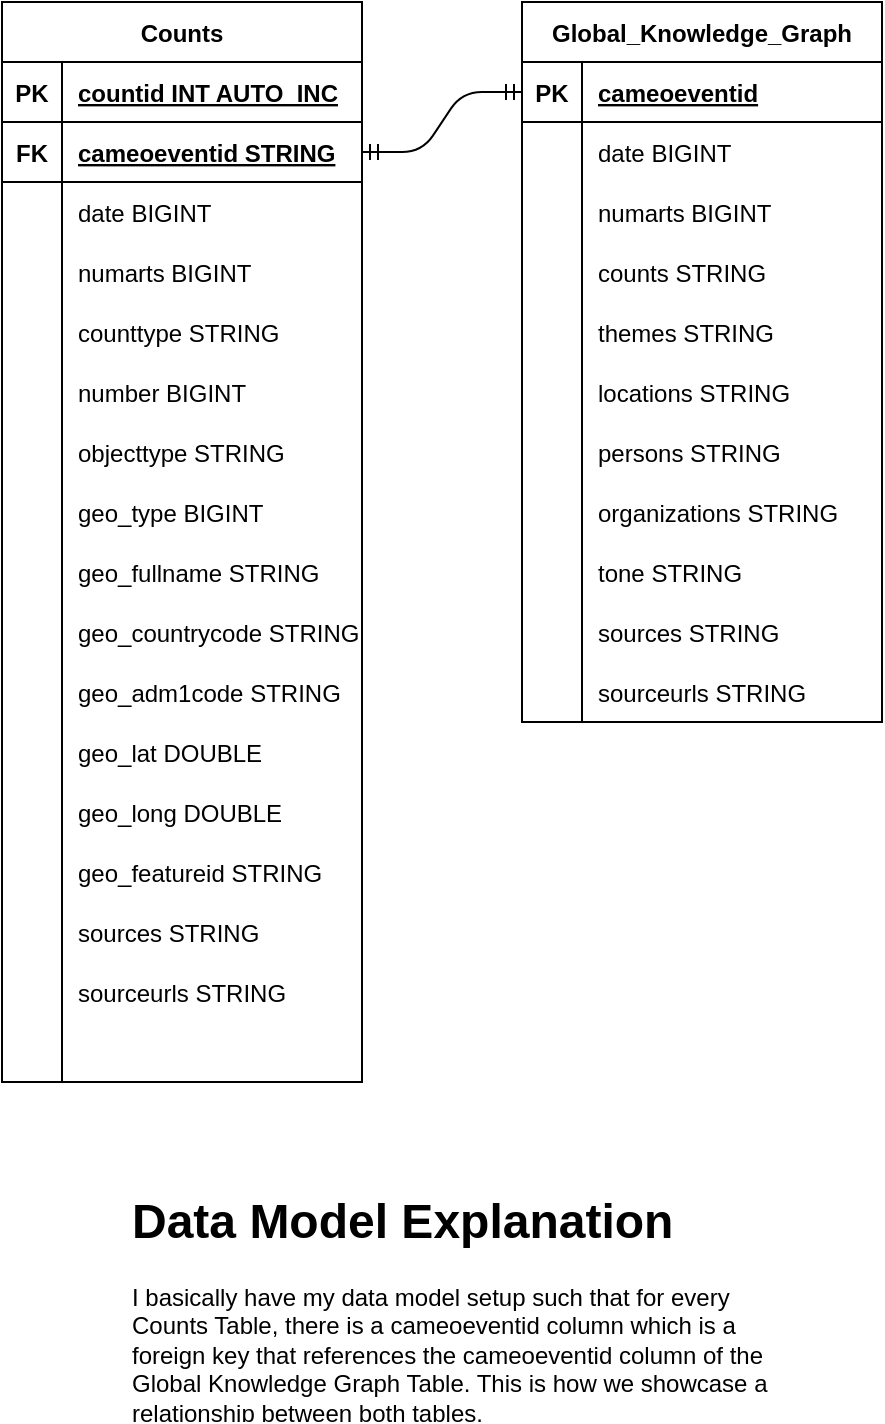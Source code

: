 <mxfile version="15.1.4" type="github">
  <diagram id="u0gE8_pFC1o_tlVE37AL" name="Page-1">
    <mxGraphModel dx="622" dy="804" grid="1" gridSize="10" guides="1" tooltips="1" connect="1" arrows="1" fold="1" page="1" pageScale="1" pageWidth="827" pageHeight="1169" math="0" shadow="0">
      <root>
        <mxCell id="0" />
        <mxCell id="1" parent="0" />
        <mxCell id="3Matykc286qjPJwfB0TX-6" value="Counts" style="shape=table;startSize=30;container=1;collapsible=1;childLayout=tableLayout;fixedRows=1;rowLines=0;fontStyle=1;align=center;resizeLast=1;" parent="1" vertex="1">
          <mxGeometry x="170" y="30" width="180" height="540" as="geometry" />
        </mxCell>
        <mxCell id="3Matykc286qjPJwfB0TX-51" value="" style="shape=partialRectangle;collapsible=0;dropTarget=0;pointerEvents=0;fillColor=none;top=0;left=0;bottom=1;right=0;points=[[0,0.5],[1,0.5]];portConstraint=eastwest;" parent="3Matykc286qjPJwfB0TX-6" vertex="1">
          <mxGeometry y="30" width="180" height="30" as="geometry" />
        </mxCell>
        <mxCell id="3Matykc286qjPJwfB0TX-52" value="PK" style="shape=partialRectangle;connectable=0;fillColor=none;top=0;left=0;bottom=0;right=0;fontStyle=1;overflow=hidden;" parent="3Matykc286qjPJwfB0TX-51" vertex="1">
          <mxGeometry width="30" height="30" as="geometry" />
        </mxCell>
        <mxCell id="3Matykc286qjPJwfB0TX-53" value="countid INT AUTO_INC" style="shape=partialRectangle;connectable=0;fillColor=none;top=0;left=0;bottom=0;right=0;align=left;spacingLeft=6;fontStyle=5;overflow=hidden;" parent="3Matykc286qjPJwfB0TX-51" vertex="1">
          <mxGeometry x="30" width="150" height="30" as="geometry" />
        </mxCell>
        <mxCell id="3Matykc286qjPJwfB0TX-7" value="" style="shape=partialRectangle;collapsible=0;dropTarget=0;pointerEvents=0;fillColor=none;top=0;left=0;bottom=1;right=0;points=[[0,0.5],[1,0.5]];portConstraint=eastwest;" parent="3Matykc286qjPJwfB0TX-6" vertex="1">
          <mxGeometry y="60" width="180" height="30" as="geometry" />
        </mxCell>
        <mxCell id="3Matykc286qjPJwfB0TX-8" value="FK" style="shape=partialRectangle;connectable=0;fillColor=none;top=0;left=0;bottom=0;right=0;fontStyle=1;overflow=hidden;" parent="3Matykc286qjPJwfB0TX-7" vertex="1">
          <mxGeometry width="30" height="30" as="geometry" />
        </mxCell>
        <mxCell id="3Matykc286qjPJwfB0TX-9" value="cameoeventid STRING" style="shape=partialRectangle;connectable=0;fillColor=none;top=0;left=0;bottom=0;right=0;align=left;spacingLeft=6;fontStyle=5;overflow=hidden;" parent="3Matykc286qjPJwfB0TX-7" vertex="1">
          <mxGeometry x="30" width="150" height="30" as="geometry" />
        </mxCell>
        <mxCell id="3Matykc286qjPJwfB0TX-10" value="" style="shape=partialRectangle;collapsible=0;dropTarget=0;pointerEvents=0;fillColor=none;top=0;left=0;bottom=0;right=0;points=[[0,0.5],[1,0.5]];portConstraint=eastwest;" parent="3Matykc286qjPJwfB0TX-6" vertex="1">
          <mxGeometry y="90" width="180" height="30" as="geometry" />
        </mxCell>
        <mxCell id="3Matykc286qjPJwfB0TX-11" value="" style="shape=partialRectangle;connectable=0;fillColor=none;top=0;left=0;bottom=0;right=0;editable=1;overflow=hidden;" parent="3Matykc286qjPJwfB0TX-10" vertex="1">
          <mxGeometry width="30" height="30" as="geometry" />
        </mxCell>
        <mxCell id="3Matykc286qjPJwfB0TX-12" value="date BIGINT" style="shape=partialRectangle;connectable=0;fillColor=none;top=0;left=0;bottom=0;right=0;align=left;spacingLeft=6;overflow=hidden;" parent="3Matykc286qjPJwfB0TX-10" vertex="1">
          <mxGeometry x="30" width="150" height="30" as="geometry" />
        </mxCell>
        <mxCell id="3Matykc286qjPJwfB0TX-13" value="" style="shape=partialRectangle;collapsible=0;dropTarget=0;pointerEvents=0;fillColor=none;top=0;left=0;bottom=0;right=0;points=[[0,0.5],[1,0.5]];portConstraint=eastwest;" parent="3Matykc286qjPJwfB0TX-6" vertex="1">
          <mxGeometry y="120" width="180" height="30" as="geometry" />
        </mxCell>
        <mxCell id="3Matykc286qjPJwfB0TX-14" value="" style="shape=partialRectangle;connectable=0;fillColor=none;top=0;left=0;bottom=0;right=0;editable=1;overflow=hidden;" parent="3Matykc286qjPJwfB0TX-13" vertex="1">
          <mxGeometry width="30" height="30" as="geometry" />
        </mxCell>
        <mxCell id="3Matykc286qjPJwfB0TX-15" value="numarts BIGINT" style="shape=partialRectangle;connectable=0;fillColor=none;top=0;left=0;bottom=0;right=0;align=left;spacingLeft=6;overflow=hidden;" parent="3Matykc286qjPJwfB0TX-13" vertex="1">
          <mxGeometry x="30" width="150" height="30" as="geometry" />
        </mxCell>
        <mxCell id="831TG5BITO7kDIrfOAK6-2" value="" style="shape=partialRectangle;collapsible=0;dropTarget=0;pointerEvents=0;fillColor=none;top=0;left=0;bottom=0;right=0;points=[[0,0.5],[1,0.5]];portConstraint=eastwest;" parent="3Matykc286qjPJwfB0TX-6" vertex="1">
          <mxGeometry y="150" width="180" height="30" as="geometry" />
        </mxCell>
        <mxCell id="831TG5BITO7kDIrfOAK6-3" value="" style="shape=partialRectangle;connectable=0;fillColor=none;top=0;left=0;bottom=0;right=0;editable=1;overflow=hidden;" parent="831TG5BITO7kDIrfOAK6-2" vertex="1">
          <mxGeometry width="30" height="30" as="geometry" />
        </mxCell>
        <mxCell id="831TG5BITO7kDIrfOAK6-4" value="counttype STRING" style="shape=partialRectangle;connectable=0;fillColor=none;top=0;left=0;bottom=0;right=0;align=left;spacingLeft=6;overflow=hidden;" parent="831TG5BITO7kDIrfOAK6-2" vertex="1">
          <mxGeometry x="30" width="150" height="30" as="geometry" />
        </mxCell>
        <mxCell id="831TG5BITO7kDIrfOAK6-5" value="" style="shape=partialRectangle;collapsible=0;dropTarget=0;pointerEvents=0;fillColor=none;top=0;left=0;bottom=0;right=0;points=[[0,0.5],[1,0.5]];portConstraint=eastwest;" parent="3Matykc286qjPJwfB0TX-6" vertex="1">
          <mxGeometry y="180" width="180" height="30" as="geometry" />
        </mxCell>
        <mxCell id="831TG5BITO7kDIrfOAK6-6" value="" style="shape=partialRectangle;connectable=0;fillColor=none;top=0;left=0;bottom=0;right=0;editable=1;overflow=hidden;" parent="831TG5BITO7kDIrfOAK6-5" vertex="1">
          <mxGeometry width="30" height="30" as="geometry" />
        </mxCell>
        <mxCell id="831TG5BITO7kDIrfOAK6-7" value="number BIGINT" style="shape=partialRectangle;connectable=0;fillColor=none;top=0;left=0;bottom=0;right=0;align=left;spacingLeft=6;overflow=hidden;" parent="831TG5BITO7kDIrfOAK6-5" vertex="1">
          <mxGeometry x="30" width="150" height="30" as="geometry" />
        </mxCell>
        <mxCell id="831TG5BITO7kDIrfOAK6-8" value="" style="shape=partialRectangle;collapsible=0;dropTarget=0;pointerEvents=0;fillColor=none;top=0;left=0;bottom=0;right=0;points=[[0,0.5],[1,0.5]];portConstraint=eastwest;" parent="3Matykc286qjPJwfB0TX-6" vertex="1">
          <mxGeometry y="210" width="180" height="30" as="geometry" />
        </mxCell>
        <mxCell id="831TG5BITO7kDIrfOAK6-9" value="" style="shape=partialRectangle;connectable=0;fillColor=none;top=0;left=0;bottom=0;right=0;editable=1;overflow=hidden;" parent="831TG5BITO7kDIrfOAK6-8" vertex="1">
          <mxGeometry width="30" height="30" as="geometry" />
        </mxCell>
        <mxCell id="831TG5BITO7kDIrfOAK6-10" value="objecttype STRING" style="shape=partialRectangle;connectable=0;fillColor=none;top=0;left=0;bottom=0;right=0;align=left;spacingLeft=6;overflow=hidden;" parent="831TG5BITO7kDIrfOAK6-8" vertex="1">
          <mxGeometry x="30" width="150" height="30" as="geometry" />
        </mxCell>
        <mxCell id="831TG5BITO7kDIrfOAK6-11" value="" style="shape=partialRectangle;collapsible=0;dropTarget=0;pointerEvents=0;fillColor=none;top=0;left=0;bottom=0;right=0;points=[[0,0.5],[1,0.5]];portConstraint=eastwest;" parent="3Matykc286qjPJwfB0TX-6" vertex="1">
          <mxGeometry y="240" width="180" height="30" as="geometry" />
        </mxCell>
        <mxCell id="831TG5BITO7kDIrfOAK6-12" value="" style="shape=partialRectangle;connectable=0;fillColor=none;top=0;left=0;bottom=0;right=0;editable=1;overflow=hidden;" parent="831TG5BITO7kDIrfOAK6-11" vertex="1">
          <mxGeometry width="30" height="30" as="geometry" />
        </mxCell>
        <mxCell id="831TG5BITO7kDIrfOAK6-13" value="geo_type BIGINT" style="shape=partialRectangle;connectable=0;fillColor=none;top=0;left=0;bottom=0;right=0;align=left;spacingLeft=6;overflow=hidden;" parent="831TG5BITO7kDIrfOAK6-11" vertex="1">
          <mxGeometry x="30" width="150" height="30" as="geometry" />
        </mxCell>
        <mxCell id="831TG5BITO7kDIrfOAK6-14" value="" style="shape=partialRectangle;collapsible=0;dropTarget=0;pointerEvents=0;fillColor=none;top=0;left=0;bottom=0;right=0;points=[[0,0.5],[1,0.5]];portConstraint=eastwest;" parent="3Matykc286qjPJwfB0TX-6" vertex="1">
          <mxGeometry y="270" width="180" height="30" as="geometry" />
        </mxCell>
        <mxCell id="831TG5BITO7kDIrfOAK6-15" value="" style="shape=partialRectangle;connectable=0;fillColor=none;top=0;left=0;bottom=0;right=0;editable=1;overflow=hidden;" parent="831TG5BITO7kDIrfOAK6-14" vertex="1">
          <mxGeometry width="30" height="30" as="geometry" />
        </mxCell>
        <mxCell id="831TG5BITO7kDIrfOAK6-16" value="geo_fullname STRING" style="shape=partialRectangle;connectable=0;fillColor=none;top=0;left=0;bottom=0;right=0;align=left;spacingLeft=6;overflow=hidden;" parent="831TG5BITO7kDIrfOAK6-14" vertex="1">
          <mxGeometry x="30" width="150" height="30" as="geometry" />
        </mxCell>
        <mxCell id="831TG5BITO7kDIrfOAK6-17" value="" style="shape=partialRectangle;collapsible=0;dropTarget=0;pointerEvents=0;fillColor=none;top=0;left=0;bottom=0;right=0;points=[[0,0.5],[1,0.5]];portConstraint=eastwest;" parent="3Matykc286qjPJwfB0TX-6" vertex="1">
          <mxGeometry y="300" width="180" height="30" as="geometry" />
        </mxCell>
        <mxCell id="831TG5BITO7kDIrfOAK6-18" value="" style="shape=partialRectangle;connectable=0;fillColor=none;top=0;left=0;bottom=0;right=0;editable=1;overflow=hidden;" parent="831TG5BITO7kDIrfOAK6-17" vertex="1">
          <mxGeometry width="30" height="30" as="geometry" />
        </mxCell>
        <mxCell id="831TG5BITO7kDIrfOAK6-19" value="geo_countrycode STRING" style="shape=partialRectangle;connectable=0;fillColor=none;top=0;left=0;bottom=0;right=0;align=left;spacingLeft=6;overflow=hidden;" parent="831TG5BITO7kDIrfOAK6-17" vertex="1">
          <mxGeometry x="30" width="150" height="30" as="geometry" />
        </mxCell>
        <mxCell id="831TG5BITO7kDIrfOAK6-20" value="" style="shape=partialRectangle;collapsible=0;dropTarget=0;pointerEvents=0;fillColor=none;top=0;left=0;bottom=0;right=0;points=[[0,0.5],[1,0.5]];portConstraint=eastwest;" parent="3Matykc286qjPJwfB0TX-6" vertex="1">
          <mxGeometry y="330" width="180" height="30" as="geometry" />
        </mxCell>
        <mxCell id="831TG5BITO7kDIrfOAK6-21" value="" style="shape=partialRectangle;connectable=0;fillColor=none;top=0;left=0;bottom=0;right=0;editable=1;overflow=hidden;" parent="831TG5BITO7kDIrfOAK6-20" vertex="1">
          <mxGeometry width="30" height="30" as="geometry" />
        </mxCell>
        <mxCell id="831TG5BITO7kDIrfOAK6-22" value="geo_adm1code STRING" style="shape=partialRectangle;connectable=0;fillColor=none;top=0;left=0;bottom=0;right=0;align=left;spacingLeft=6;overflow=hidden;" parent="831TG5BITO7kDIrfOAK6-20" vertex="1">
          <mxGeometry x="30" width="150" height="30" as="geometry" />
        </mxCell>
        <mxCell id="831TG5BITO7kDIrfOAK6-23" value="" style="shape=partialRectangle;collapsible=0;dropTarget=0;pointerEvents=0;fillColor=none;top=0;left=0;bottom=0;right=0;points=[[0,0.5],[1,0.5]];portConstraint=eastwest;" parent="3Matykc286qjPJwfB0TX-6" vertex="1">
          <mxGeometry y="360" width="180" height="30" as="geometry" />
        </mxCell>
        <mxCell id="831TG5BITO7kDIrfOAK6-24" value="" style="shape=partialRectangle;connectable=0;fillColor=none;top=0;left=0;bottom=0;right=0;editable=1;overflow=hidden;" parent="831TG5BITO7kDIrfOAK6-23" vertex="1">
          <mxGeometry width="30" height="30" as="geometry" />
        </mxCell>
        <mxCell id="831TG5BITO7kDIrfOAK6-25" value="geo_lat DOUBLE" style="shape=partialRectangle;connectable=0;fillColor=none;top=0;left=0;bottom=0;right=0;align=left;spacingLeft=6;overflow=hidden;" parent="831TG5BITO7kDIrfOAK6-23" vertex="1">
          <mxGeometry x="30" width="150" height="30" as="geometry" />
        </mxCell>
        <mxCell id="831TG5BITO7kDIrfOAK6-26" value="" style="shape=partialRectangle;collapsible=0;dropTarget=0;pointerEvents=0;fillColor=none;top=0;left=0;bottom=0;right=0;points=[[0,0.5],[1,0.5]];portConstraint=eastwest;" parent="3Matykc286qjPJwfB0TX-6" vertex="1">
          <mxGeometry y="390" width="180" height="30" as="geometry" />
        </mxCell>
        <mxCell id="831TG5BITO7kDIrfOAK6-27" value="" style="shape=partialRectangle;connectable=0;fillColor=none;top=0;left=0;bottom=0;right=0;editable=1;overflow=hidden;" parent="831TG5BITO7kDIrfOAK6-26" vertex="1">
          <mxGeometry width="30" height="30" as="geometry" />
        </mxCell>
        <mxCell id="831TG5BITO7kDIrfOAK6-28" value="geo_long DOUBLE" style="shape=partialRectangle;connectable=0;fillColor=none;top=0;left=0;bottom=0;right=0;align=left;spacingLeft=6;overflow=hidden;" parent="831TG5BITO7kDIrfOAK6-26" vertex="1">
          <mxGeometry x="30" width="150" height="30" as="geometry" />
        </mxCell>
        <mxCell id="831TG5BITO7kDIrfOAK6-29" value="" style="shape=partialRectangle;collapsible=0;dropTarget=0;pointerEvents=0;fillColor=none;top=0;left=0;bottom=0;right=0;points=[[0,0.5],[1,0.5]];portConstraint=eastwest;" parent="3Matykc286qjPJwfB0TX-6" vertex="1">
          <mxGeometry y="420" width="180" height="30" as="geometry" />
        </mxCell>
        <mxCell id="831TG5BITO7kDIrfOAK6-30" value="" style="shape=partialRectangle;connectable=0;fillColor=none;top=0;left=0;bottom=0;right=0;editable=1;overflow=hidden;" parent="831TG5BITO7kDIrfOAK6-29" vertex="1">
          <mxGeometry width="30" height="30" as="geometry" />
        </mxCell>
        <mxCell id="831TG5BITO7kDIrfOAK6-31" value="geo_featureid STRING" style="shape=partialRectangle;connectable=0;fillColor=none;top=0;left=0;bottom=0;right=0;align=left;spacingLeft=6;overflow=hidden;" parent="831TG5BITO7kDIrfOAK6-29" vertex="1">
          <mxGeometry x="30" width="150" height="30" as="geometry" />
        </mxCell>
        <mxCell id="831TG5BITO7kDIrfOAK6-33" value="" style="shape=partialRectangle;collapsible=0;dropTarget=0;pointerEvents=0;fillColor=none;top=0;left=0;bottom=0;right=0;points=[[0,0.5],[1,0.5]];portConstraint=eastwest;" parent="3Matykc286qjPJwfB0TX-6" vertex="1">
          <mxGeometry y="450" width="180" height="30" as="geometry" />
        </mxCell>
        <mxCell id="831TG5BITO7kDIrfOAK6-34" value="" style="shape=partialRectangle;connectable=0;fillColor=none;top=0;left=0;bottom=0;right=0;editable=1;overflow=hidden;" parent="831TG5BITO7kDIrfOAK6-33" vertex="1">
          <mxGeometry width="30" height="30" as="geometry" />
        </mxCell>
        <mxCell id="831TG5BITO7kDIrfOAK6-35" value="sources STRING" style="shape=partialRectangle;connectable=0;fillColor=none;top=0;left=0;bottom=0;right=0;align=left;spacingLeft=6;overflow=hidden;" parent="831TG5BITO7kDIrfOAK6-33" vertex="1">
          <mxGeometry x="30" width="150" height="30" as="geometry" />
        </mxCell>
        <mxCell id="831TG5BITO7kDIrfOAK6-36" value="" style="shape=partialRectangle;collapsible=0;dropTarget=0;pointerEvents=0;fillColor=none;top=0;left=0;bottom=0;right=0;points=[[0,0.5],[1,0.5]];portConstraint=eastwest;" parent="3Matykc286qjPJwfB0TX-6" vertex="1">
          <mxGeometry y="480" width="180" height="30" as="geometry" />
        </mxCell>
        <mxCell id="831TG5BITO7kDIrfOAK6-37" value="" style="shape=partialRectangle;connectable=0;fillColor=none;top=0;left=0;bottom=0;right=0;editable=1;overflow=hidden;" parent="831TG5BITO7kDIrfOAK6-36" vertex="1">
          <mxGeometry width="30" height="30" as="geometry" />
        </mxCell>
        <mxCell id="831TG5BITO7kDIrfOAK6-38" value="sourceurls STRING" style="shape=partialRectangle;connectable=0;fillColor=none;top=0;left=0;bottom=0;right=0;align=left;spacingLeft=6;overflow=hidden;" parent="831TG5BITO7kDIrfOAK6-36" vertex="1">
          <mxGeometry x="30" width="150" height="30" as="geometry" />
        </mxCell>
        <mxCell id="3Matykc286qjPJwfB0TX-16" value="" style="shape=partialRectangle;collapsible=0;dropTarget=0;pointerEvents=0;fillColor=none;top=0;left=0;bottom=0;right=0;points=[[0,0.5],[1,0.5]];portConstraint=eastwest;" parent="3Matykc286qjPJwfB0TX-6" vertex="1">
          <mxGeometry y="510" width="180" height="30" as="geometry" />
        </mxCell>
        <mxCell id="3Matykc286qjPJwfB0TX-17" value="" style="shape=partialRectangle;connectable=0;fillColor=none;top=0;left=0;bottom=0;right=0;editable=1;overflow=hidden;" parent="3Matykc286qjPJwfB0TX-16" vertex="1">
          <mxGeometry width="30" height="30" as="geometry" />
        </mxCell>
        <mxCell id="3Matykc286qjPJwfB0TX-18" value="" style="shape=partialRectangle;connectable=0;fillColor=none;top=0;left=0;bottom=0;right=0;align=left;spacingLeft=6;overflow=hidden;" parent="3Matykc286qjPJwfB0TX-16" vertex="1">
          <mxGeometry x="30" width="150" height="30" as="geometry" />
        </mxCell>
        <mxCell id="3Matykc286qjPJwfB0TX-23" value="Global_Knowledge_Graph" style="shape=table;startSize=30;container=1;collapsible=1;childLayout=tableLayout;fixedRows=1;rowLines=0;fontStyle=1;align=center;resizeLast=1;" parent="1" vertex="1">
          <mxGeometry x="430" y="30" width="180" height="360" as="geometry" />
        </mxCell>
        <mxCell id="3Matykc286qjPJwfB0TX-24" value="" style="shape=partialRectangle;collapsible=0;dropTarget=0;pointerEvents=0;fillColor=none;top=0;left=0;bottom=1;right=0;points=[[0,0.5],[1,0.5]];portConstraint=eastwest;" parent="3Matykc286qjPJwfB0TX-23" vertex="1">
          <mxGeometry y="30" width="180" height="30" as="geometry" />
        </mxCell>
        <mxCell id="3Matykc286qjPJwfB0TX-25" value="PK" style="shape=partialRectangle;connectable=0;fillColor=none;top=0;left=0;bottom=0;right=0;fontStyle=1;overflow=hidden;" parent="3Matykc286qjPJwfB0TX-24" vertex="1">
          <mxGeometry width="30" height="30" as="geometry" />
        </mxCell>
        <mxCell id="3Matykc286qjPJwfB0TX-26" value="cameoeventid" style="shape=partialRectangle;connectable=0;fillColor=none;top=0;left=0;bottom=0;right=0;align=left;spacingLeft=6;fontStyle=5;overflow=hidden;" parent="3Matykc286qjPJwfB0TX-24" vertex="1">
          <mxGeometry x="30" width="150" height="30" as="geometry" />
        </mxCell>
        <mxCell id="3Matykc286qjPJwfB0TX-27" value="" style="shape=partialRectangle;collapsible=0;dropTarget=0;pointerEvents=0;fillColor=none;top=0;left=0;bottom=0;right=0;points=[[0,0.5],[1,0.5]];portConstraint=eastwest;" parent="3Matykc286qjPJwfB0TX-23" vertex="1">
          <mxGeometry y="60" width="180" height="30" as="geometry" />
        </mxCell>
        <mxCell id="3Matykc286qjPJwfB0TX-28" value="" style="shape=partialRectangle;connectable=0;fillColor=none;top=0;left=0;bottom=0;right=0;editable=1;overflow=hidden;" parent="3Matykc286qjPJwfB0TX-27" vertex="1">
          <mxGeometry width="30" height="30" as="geometry" />
        </mxCell>
        <mxCell id="3Matykc286qjPJwfB0TX-29" value="date BIGINT" style="shape=partialRectangle;connectable=0;fillColor=none;top=0;left=0;bottom=0;right=0;align=left;spacingLeft=6;overflow=hidden;" parent="3Matykc286qjPJwfB0TX-27" vertex="1">
          <mxGeometry x="30" width="150" height="30" as="geometry" />
        </mxCell>
        <mxCell id="3Matykc286qjPJwfB0TX-30" value="" style="shape=partialRectangle;collapsible=0;dropTarget=0;pointerEvents=0;fillColor=none;top=0;left=0;bottom=0;right=0;points=[[0,0.5],[1,0.5]];portConstraint=eastwest;" parent="3Matykc286qjPJwfB0TX-23" vertex="1">
          <mxGeometry y="90" width="180" height="30" as="geometry" />
        </mxCell>
        <mxCell id="3Matykc286qjPJwfB0TX-31" value="" style="shape=partialRectangle;connectable=0;fillColor=none;top=0;left=0;bottom=0;right=0;editable=1;overflow=hidden;" parent="3Matykc286qjPJwfB0TX-30" vertex="1">
          <mxGeometry width="30" height="30" as="geometry" />
        </mxCell>
        <mxCell id="3Matykc286qjPJwfB0TX-32" value="numarts BIGINT" style="shape=partialRectangle;connectable=0;fillColor=none;top=0;left=0;bottom=0;right=0;align=left;spacingLeft=6;overflow=hidden;" parent="3Matykc286qjPJwfB0TX-30" vertex="1">
          <mxGeometry x="30" width="150" height="30" as="geometry" />
        </mxCell>
        <mxCell id="3Matykc286qjPJwfB0TX-33" value="" style="shape=partialRectangle;collapsible=0;dropTarget=0;pointerEvents=0;fillColor=none;top=0;left=0;bottom=0;right=0;points=[[0,0.5],[1,0.5]];portConstraint=eastwest;" parent="3Matykc286qjPJwfB0TX-23" vertex="1">
          <mxGeometry y="120" width="180" height="30" as="geometry" />
        </mxCell>
        <mxCell id="3Matykc286qjPJwfB0TX-34" value="" style="shape=partialRectangle;connectable=0;fillColor=none;top=0;left=0;bottom=0;right=0;editable=1;overflow=hidden;" parent="3Matykc286qjPJwfB0TX-33" vertex="1">
          <mxGeometry width="30" height="30" as="geometry" />
        </mxCell>
        <mxCell id="3Matykc286qjPJwfB0TX-35" value="counts STRING" style="shape=partialRectangle;connectable=0;fillColor=none;top=0;left=0;bottom=0;right=0;align=left;spacingLeft=6;overflow=hidden;" parent="3Matykc286qjPJwfB0TX-33" vertex="1">
          <mxGeometry x="30" width="150" height="30" as="geometry" />
        </mxCell>
        <mxCell id="831TG5BITO7kDIrfOAK6-39" value="" style="shape=partialRectangle;collapsible=0;dropTarget=0;pointerEvents=0;fillColor=none;top=0;left=0;bottom=0;right=0;points=[[0,0.5],[1,0.5]];portConstraint=eastwest;" parent="3Matykc286qjPJwfB0TX-23" vertex="1">
          <mxGeometry y="150" width="180" height="30" as="geometry" />
        </mxCell>
        <mxCell id="831TG5BITO7kDIrfOAK6-40" value="" style="shape=partialRectangle;connectable=0;fillColor=none;top=0;left=0;bottom=0;right=0;editable=1;overflow=hidden;" parent="831TG5BITO7kDIrfOAK6-39" vertex="1">
          <mxGeometry width="30" height="30" as="geometry" />
        </mxCell>
        <mxCell id="831TG5BITO7kDIrfOAK6-41" value="themes STRING" style="shape=partialRectangle;connectable=0;fillColor=none;top=0;left=0;bottom=0;right=0;align=left;spacingLeft=6;overflow=hidden;" parent="831TG5BITO7kDIrfOAK6-39" vertex="1">
          <mxGeometry x="30" width="150" height="30" as="geometry" />
        </mxCell>
        <mxCell id="831TG5BITO7kDIrfOAK6-42" value="" style="shape=partialRectangle;collapsible=0;dropTarget=0;pointerEvents=0;fillColor=none;top=0;left=0;bottom=0;right=0;points=[[0,0.5],[1,0.5]];portConstraint=eastwest;" parent="3Matykc286qjPJwfB0TX-23" vertex="1">
          <mxGeometry y="180" width="180" height="30" as="geometry" />
        </mxCell>
        <mxCell id="831TG5BITO7kDIrfOAK6-43" value="" style="shape=partialRectangle;connectable=0;fillColor=none;top=0;left=0;bottom=0;right=0;editable=1;overflow=hidden;" parent="831TG5BITO7kDIrfOAK6-42" vertex="1">
          <mxGeometry width="30" height="30" as="geometry" />
        </mxCell>
        <mxCell id="831TG5BITO7kDIrfOAK6-44" value="locations STRING" style="shape=partialRectangle;connectable=0;fillColor=none;top=0;left=0;bottom=0;right=0;align=left;spacingLeft=6;overflow=hidden;" parent="831TG5BITO7kDIrfOAK6-42" vertex="1">
          <mxGeometry x="30" width="150" height="30" as="geometry" />
        </mxCell>
        <mxCell id="831TG5BITO7kDIrfOAK6-45" value="" style="shape=partialRectangle;collapsible=0;dropTarget=0;pointerEvents=0;fillColor=none;top=0;left=0;bottom=0;right=0;points=[[0,0.5],[1,0.5]];portConstraint=eastwest;" parent="3Matykc286qjPJwfB0TX-23" vertex="1">
          <mxGeometry y="210" width="180" height="30" as="geometry" />
        </mxCell>
        <mxCell id="831TG5BITO7kDIrfOAK6-46" value="" style="shape=partialRectangle;connectable=0;fillColor=none;top=0;left=0;bottom=0;right=0;editable=1;overflow=hidden;" parent="831TG5BITO7kDIrfOAK6-45" vertex="1">
          <mxGeometry width="30" height="30" as="geometry" />
        </mxCell>
        <mxCell id="831TG5BITO7kDIrfOAK6-47" value="persons STRING" style="shape=partialRectangle;connectable=0;fillColor=none;top=0;left=0;bottom=0;right=0;align=left;spacingLeft=6;overflow=hidden;" parent="831TG5BITO7kDIrfOAK6-45" vertex="1">
          <mxGeometry x="30" width="150" height="30" as="geometry" />
        </mxCell>
        <mxCell id="831TG5BITO7kDIrfOAK6-48" value="" style="shape=partialRectangle;collapsible=0;dropTarget=0;pointerEvents=0;fillColor=none;top=0;left=0;bottom=0;right=0;points=[[0,0.5],[1,0.5]];portConstraint=eastwest;" parent="3Matykc286qjPJwfB0TX-23" vertex="1">
          <mxGeometry y="240" width="180" height="30" as="geometry" />
        </mxCell>
        <mxCell id="831TG5BITO7kDIrfOAK6-49" value="" style="shape=partialRectangle;connectable=0;fillColor=none;top=0;left=0;bottom=0;right=0;editable=1;overflow=hidden;" parent="831TG5BITO7kDIrfOAK6-48" vertex="1">
          <mxGeometry width="30" height="30" as="geometry" />
        </mxCell>
        <mxCell id="831TG5BITO7kDIrfOAK6-50" value="organizations STRING" style="shape=partialRectangle;connectable=0;fillColor=none;top=0;left=0;bottom=0;right=0;align=left;spacingLeft=6;overflow=hidden;" parent="831TG5BITO7kDIrfOAK6-48" vertex="1">
          <mxGeometry x="30" width="150" height="30" as="geometry" />
        </mxCell>
        <mxCell id="831TG5BITO7kDIrfOAK6-51" value="" style="shape=partialRectangle;collapsible=0;dropTarget=0;pointerEvents=0;fillColor=none;top=0;left=0;bottom=0;right=0;points=[[0,0.5],[1,0.5]];portConstraint=eastwest;" parent="3Matykc286qjPJwfB0TX-23" vertex="1">
          <mxGeometry y="270" width="180" height="30" as="geometry" />
        </mxCell>
        <mxCell id="831TG5BITO7kDIrfOAK6-52" value="" style="shape=partialRectangle;connectable=0;fillColor=none;top=0;left=0;bottom=0;right=0;editable=1;overflow=hidden;" parent="831TG5BITO7kDIrfOAK6-51" vertex="1">
          <mxGeometry width="30" height="30" as="geometry" />
        </mxCell>
        <mxCell id="831TG5BITO7kDIrfOAK6-53" value="tone STRING" style="shape=partialRectangle;connectable=0;fillColor=none;top=0;left=0;bottom=0;right=0;align=left;spacingLeft=6;overflow=hidden;" parent="831TG5BITO7kDIrfOAK6-51" vertex="1">
          <mxGeometry x="30" width="150" height="30" as="geometry" />
        </mxCell>
        <mxCell id="831TG5BITO7kDIrfOAK6-54" value="" style="shape=partialRectangle;collapsible=0;dropTarget=0;pointerEvents=0;fillColor=none;top=0;left=0;bottom=0;right=0;points=[[0,0.5],[1,0.5]];portConstraint=eastwest;" parent="3Matykc286qjPJwfB0TX-23" vertex="1">
          <mxGeometry y="300" width="180" height="30" as="geometry" />
        </mxCell>
        <mxCell id="831TG5BITO7kDIrfOAK6-55" value="" style="shape=partialRectangle;connectable=0;fillColor=none;top=0;left=0;bottom=0;right=0;editable=1;overflow=hidden;" parent="831TG5BITO7kDIrfOAK6-54" vertex="1">
          <mxGeometry width="30" height="30" as="geometry" />
        </mxCell>
        <mxCell id="831TG5BITO7kDIrfOAK6-56" value="sources STRING" style="shape=partialRectangle;connectable=0;fillColor=none;top=0;left=0;bottom=0;right=0;align=left;spacingLeft=6;overflow=hidden;" parent="831TG5BITO7kDIrfOAK6-54" vertex="1">
          <mxGeometry x="30" width="150" height="30" as="geometry" />
        </mxCell>
        <mxCell id="831TG5BITO7kDIrfOAK6-57" value="" style="shape=partialRectangle;collapsible=0;dropTarget=0;pointerEvents=0;fillColor=none;top=0;left=0;bottom=0;right=0;points=[[0,0.5],[1,0.5]];portConstraint=eastwest;" parent="3Matykc286qjPJwfB0TX-23" vertex="1">
          <mxGeometry y="330" width="180" height="30" as="geometry" />
        </mxCell>
        <mxCell id="831TG5BITO7kDIrfOAK6-58" value="" style="shape=partialRectangle;connectable=0;fillColor=none;top=0;left=0;bottom=0;right=0;editable=1;overflow=hidden;" parent="831TG5BITO7kDIrfOAK6-57" vertex="1">
          <mxGeometry width="30" height="30" as="geometry" />
        </mxCell>
        <mxCell id="831TG5BITO7kDIrfOAK6-59" value="sourceurls STRING" style="shape=partialRectangle;connectable=0;fillColor=none;top=0;left=0;bottom=0;right=0;align=left;spacingLeft=6;overflow=hidden;" parent="831TG5BITO7kDIrfOAK6-57" vertex="1">
          <mxGeometry x="30" width="150" height="30" as="geometry" />
        </mxCell>
        <mxCell id="831TG5BITO7kDIrfOAK6-32" value="" style="edgeStyle=entityRelationEdgeStyle;fontSize=12;html=1;endArrow=ERmandOne;startArrow=ERmandOne;exitX=1;exitY=0.5;exitDx=0;exitDy=0;entryX=0;entryY=0.5;entryDx=0;entryDy=0;" parent="1" source="3Matykc286qjPJwfB0TX-7" target="3Matykc286qjPJwfB0TX-24" edge="1">
          <mxGeometry width="100" height="100" relative="1" as="geometry">
            <mxPoint x="360" y="620" as="sourcePoint" />
            <mxPoint x="460" y="520" as="targetPoint" />
          </mxGeometry>
        </mxCell>
        <mxCell id="831TG5BITO7kDIrfOAK6-60" value="&lt;h1&gt;Data Model Explanation&lt;/h1&gt;&lt;p&gt;I basically have my data model setup such that for every Counts Table, there is a cameoeventid column which is a foreign key that references the cameoeventid column of the Global Knowledge Graph Table. This is how we showcase a relationship between both tables.&lt;/p&gt;" style="text;html=1;strokeColor=none;fillColor=none;spacing=5;spacingTop=-20;whiteSpace=wrap;overflow=hidden;rounded=0;" parent="1" vertex="1">
          <mxGeometry x="230" y="620" width="330" height="120" as="geometry" />
        </mxCell>
      </root>
    </mxGraphModel>
  </diagram>
</mxfile>

